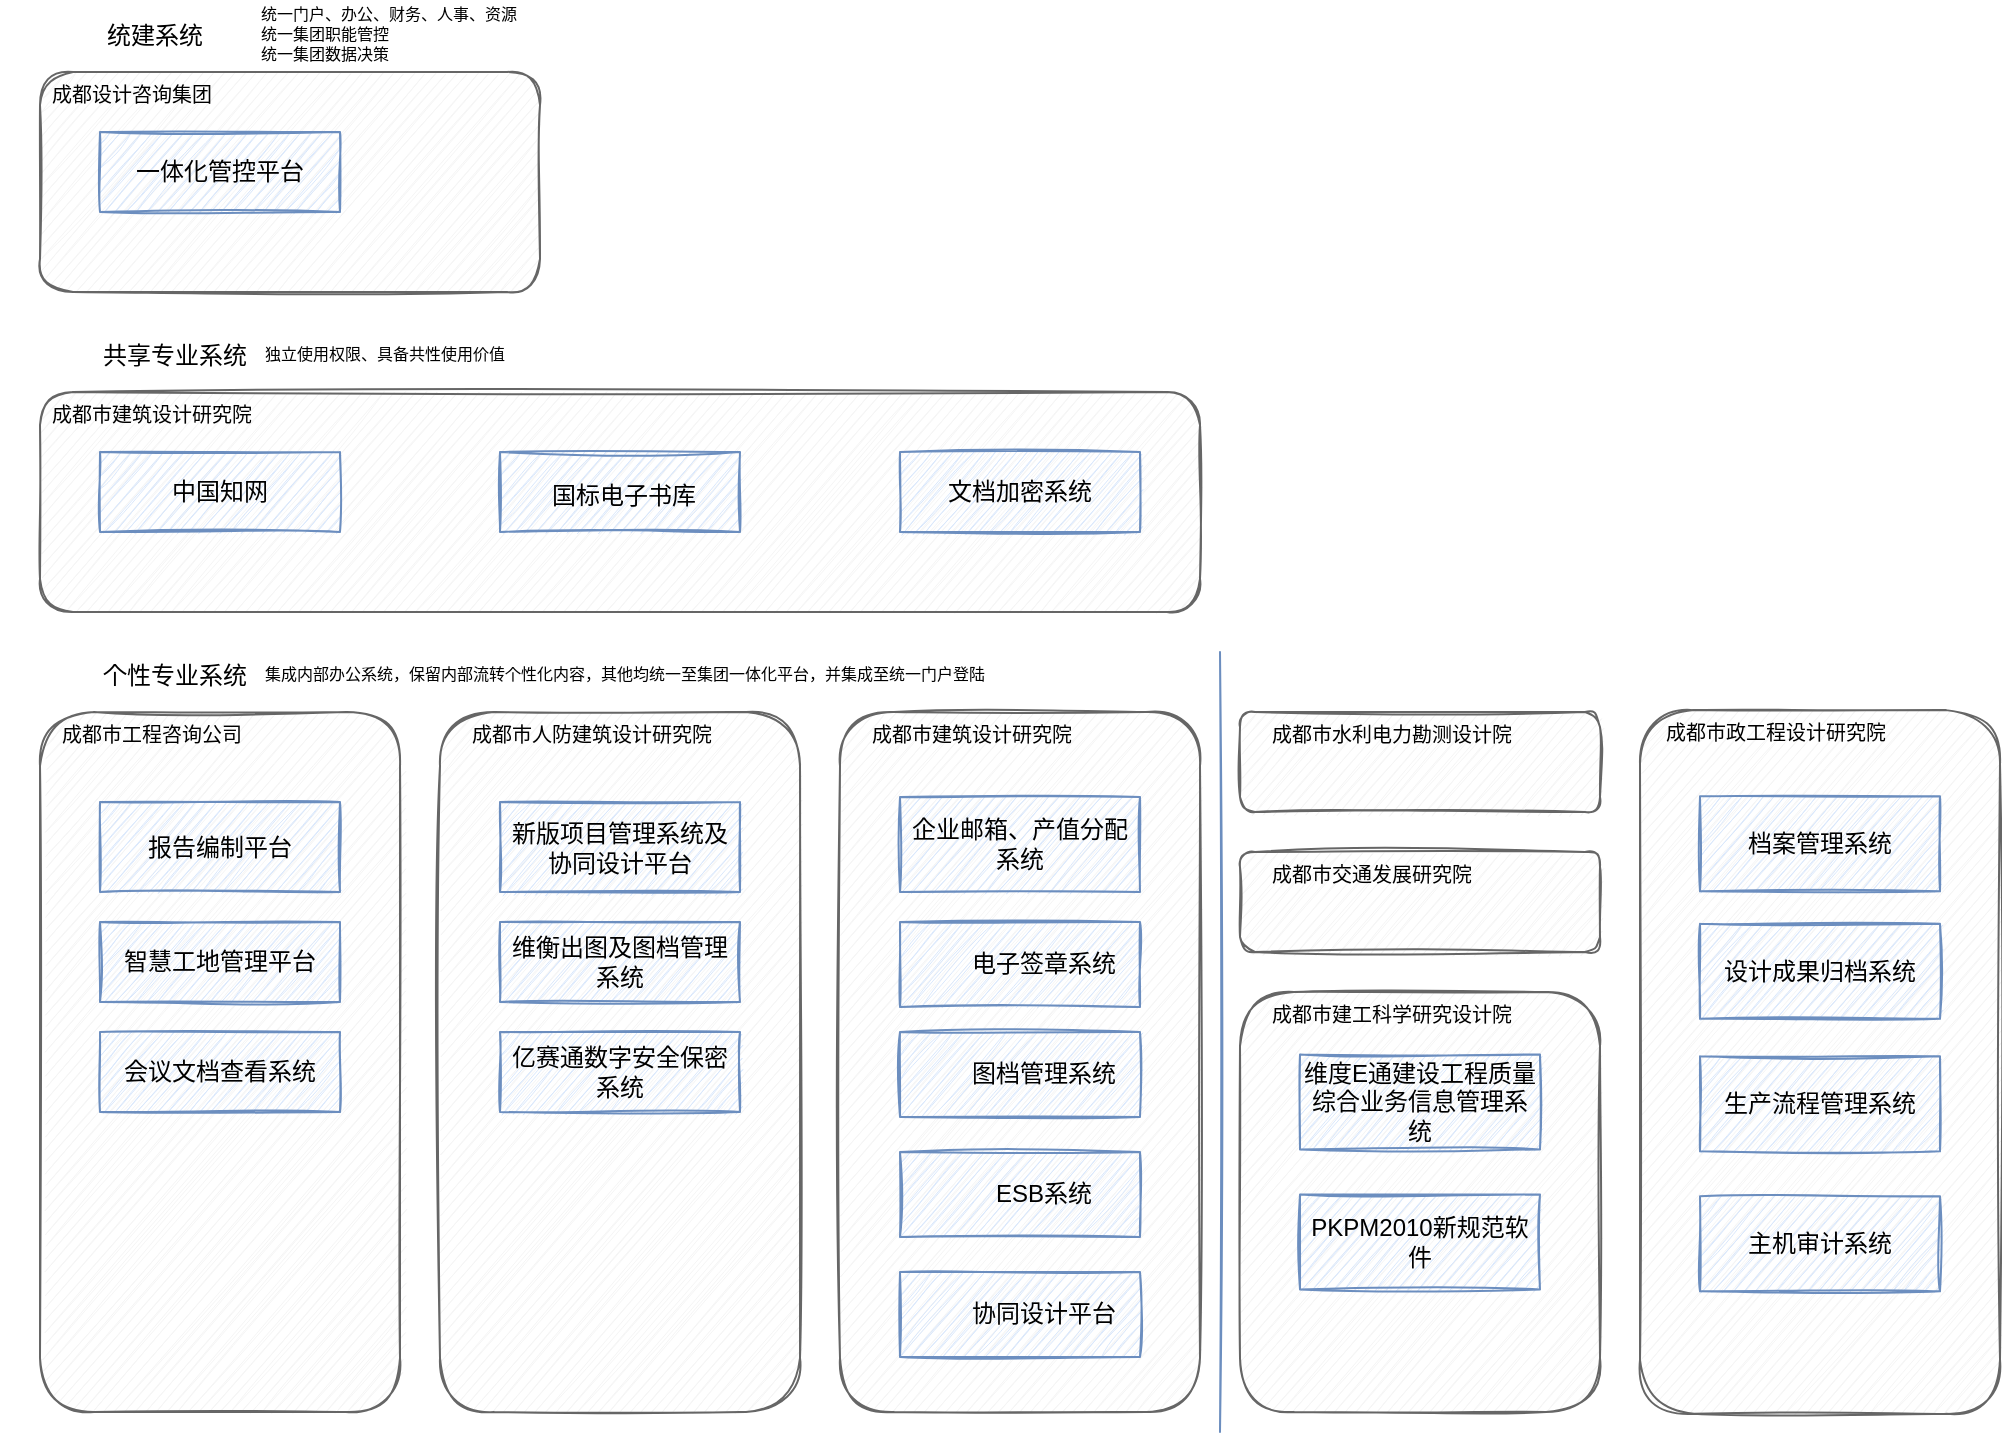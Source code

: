<mxfile version="16.1.2" type="github">
  <diagram id="Z3TUyO1uKxr_OHT_QOy0" name="第 1 页">
    <mxGraphModel dx="380" dy="683" grid="1" gridSize="10" guides="1" tooltips="1" connect="1" arrows="1" fold="1" page="1" pageScale="1" pageWidth="827" pageHeight="1169" background="none" math="0" shadow="0">
      <root>
        <mxCell id="0" />
        <mxCell id="1" parent="0" />
        <mxCell id="PeKls6Yjagie5iTTzEYD-18" value="" style="rounded=1;whiteSpace=wrap;html=1;sketch=1;fontSize=8;fillColor=#f5f5f5;strokeColor=#666666;fontColor=#333333;" parent="1" vertex="1">
          <mxGeometry x="40" y="480" width="180" height="350" as="geometry" />
        </mxCell>
        <mxCell id="PeKls6Yjagie5iTTzEYD-9" value="" style="rounded=1;whiteSpace=wrap;html=1;sketch=1;fontSize=8;fillColor=#f5f5f5;strokeColor=#666666;fontColor=#333333;" parent="1" vertex="1">
          <mxGeometry x="40" y="320" width="580" height="110" as="geometry" />
        </mxCell>
        <mxCell id="PeKls6Yjagie5iTTzEYD-1" value="&lt;span style=&quot;color: rgb(0 , 0 , 0) ; font-size: 12px ; font-style: normal ; font-weight: normal ; letter-spacing: normal ; text-align: justify ; text-indent: 24px ; text-transform: none ; word-spacing: 0px ; text-decoration: none ; display: inline ; float: none&quot;&gt;文档加密系统&lt;/span&gt;" style="rounded=0;whiteSpace=wrap;html=1;sketch=1;fillColor=#dae8fc;strokeColor=#6c8ebf;" parent="1" vertex="1">
          <mxGeometry x="470" y="350" width="120" height="40" as="geometry" />
        </mxCell>
        <mxCell id="PeKls6Yjagie5iTTzEYD-2" value="&lt;p class=&quot;p1&quot; style=&quot;margin: 0px ; text-indent: 24px ; font-stretch: normal ; line-height: normal ; font-family: &amp;quot;simsong&amp;quot;&quot;&gt;国标电子书库&lt;/p&gt;" style="rounded=0;whiteSpace=wrap;html=1;align=left;sketch=1;fillColor=#dae8fc;strokeColor=#6c8ebf;" parent="1" vertex="1">
          <mxGeometry x="270" y="350" width="120" height="40" as="geometry" />
        </mxCell>
        <mxCell id="PeKls6Yjagie5iTTzEYD-3" value="&lt;meta charset=&quot;utf-8&quot;&gt;&lt;span style=&quot;color: rgb(0, 0, 0); font-size: 12px; font-style: normal; font-weight: normal; letter-spacing: normal; text-align: justify; text-indent: 24px; text-transform: none; word-spacing: 0px; text-decoration: none; display: inline; float: none;&quot;&gt;中国知网&lt;/span&gt;" style="rounded=0;whiteSpace=wrap;html=1;sketch=1;fillColor=#dae8fc;strokeColor=#6c8ebf;" parent="1" vertex="1">
          <mxGeometry x="70" y="350" width="120" height="40" as="geometry" />
        </mxCell>
        <mxCell id="PeKls6Yjagie5iTTzEYD-4" value="&lt;p class=&quot;p1&quot; style=&quot;margin: 0px; text-align: justify; text-indent: 24px; font-stretch: normal; line-height: normal; font-family: simsong; font-size: 8px;&quot;&gt;独立使用权限、具备共性使用价值&lt;/p&gt;" style="text;html=1;align=center;verticalAlign=middle;resizable=0;points=[];autosize=1;strokeColor=none;fillColor=none;rounded=0;sketch=1;fontSize=8;" parent="1" vertex="1">
          <mxGeometry x="120" y="295" width="160" height="10" as="geometry" />
        </mxCell>
        <mxCell id="PeKls6Yjagie5iTTzEYD-5" value="&lt;span style=&quot;color: rgb(0, 0, 0); font-size: 12px; font-style: normal; font-weight: normal; letter-spacing: normal; text-indent: 24px; text-transform: none; word-spacing: 0px; text-decoration: none; display: inline; float: none;&quot;&gt;报告编制平台&lt;/span&gt;" style="rounded=0;whiteSpace=wrap;html=1;sketch=1;fillColor=#dae8fc;strokeColor=#6c8ebf;align=center;" parent="1" vertex="1">
          <mxGeometry x="70" y="525" width="120" height="45" as="geometry" />
        </mxCell>
        <mxCell id="PeKls6Yjagie5iTTzEYD-8" value="&lt;p class=&quot;p1&quot; style=&quot;margin: 0px ; text-align: justify ; text-indent: 24px ; font-stretch: normal ; line-height: normal ; font-family: &amp;#34;simsong&amp;#34;&quot;&gt;个性专业系统&lt;/p&gt;" style="text;html=1;align=center;verticalAlign=middle;resizable=0;points=[];autosize=1;strokeColor=none;fillColor=none;rounded=0;sketch=1;" parent="1" vertex="1">
          <mxGeometry x="40" y="450" width="110" height="20" as="geometry" />
        </mxCell>
        <mxCell id="PeKls6Yjagie5iTTzEYD-10" value="&lt;p class=&quot;p1&quot; style=&quot;margin: 0px; text-indent: 24px; font-stretch: normal; line-height: normal; font-family: simsong; font-size: 10px;&quot;&gt;成都市建筑设计研究院&lt;/p&gt;" style="text;html=1;align=left;verticalAlign=middle;resizable=0;points=[];autosize=1;rounded=0;sketch=1;fontSize=10;" parent="1" vertex="1">
          <mxGeometry x="20" y="320" width="140" height="20" as="geometry" />
        </mxCell>
        <mxCell id="PeKls6Yjagie5iTTzEYD-15" value="&lt;p class=&quot;p1&quot; style=&quot;margin: 0px ; text-align: justify ; text-indent: 24px ; font-stretch: normal ; line-height: normal ; font-family: &amp;#34;simsong&amp;#34;&quot;&gt;共享专业系统&lt;/p&gt;" style="text;html=1;align=center;verticalAlign=middle;resizable=0;points=[];autosize=1;strokeColor=none;fillColor=none;rounded=0;sketch=1;" parent="1" vertex="1">
          <mxGeometry x="40" y="290" width="110" height="20" as="geometry" />
        </mxCell>
        <mxCell id="PeKls6Yjagie5iTTzEYD-19" value="&lt;p class=&quot;p1&quot; style=&quot;margin: 0px ; text-indent: 24px ; font-stretch: normal ; line-height: normal ; font-family: &amp;#34;simsong&amp;#34; ; font-size: 10px&quot;&gt;成都市工程咨询公司&lt;/p&gt;" style="text;html=1;align=left;verticalAlign=middle;resizable=0;points=[];autosize=1;rounded=0;sketch=1;fontSize=10;" parent="1" vertex="1">
          <mxGeometry x="25" y="480" width="130" height="20" as="geometry" />
        </mxCell>
        <mxCell id="PeKls6Yjagie5iTTzEYD-20" value="" style="rounded=1;whiteSpace=wrap;html=1;sketch=1;fontSize=8;fillColor=#f5f5f5;strokeColor=#666666;fontColor=#333333;" parent="1" vertex="1">
          <mxGeometry x="240" y="480" width="180" height="350" as="geometry" />
        </mxCell>
        <mxCell id="PeKls6Yjagie5iTTzEYD-21" value="&lt;p class=&quot;p1&quot; style=&quot;margin: 0px ; text-indent: 24px ; font-stretch: normal ; line-height: normal ; font-family: &amp;#34;simsong&amp;#34; ; font-size: 10px&quot;&gt;成都市人防建筑设计研究院&lt;/p&gt;" style="text;html=1;align=left;verticalAlign=middle;resizable=0;points=[];autosize=1;rounded=0;sketch=1;fontSize=10;" parent="1" vertex="1">
          <mxGeometry x="230" y="480" width="160" height="20" as="geometry" />
        </mxCell>
        <mxCell id="PeKls6Yjagie5iTTzEYD-22" value="" style="rounded=1;whiteSpace=wrap;html=1;sketch=1;fontSize=8;fillColor=#f5f5f5;strokeColor=#666666;fontColor=#333333;" parent="1" vertex="1">
          <mxGeometry x="440" y="480" width="180" height="350" as="geometry" />
        </mxCell>
        <mxCell id="PeKls6Yjagie5iTTzEYD-23" value="&lt;p class=&quot;p1&quot; style=&quot;margin: 0px ; text-indent: 24px ; font-stretch: normal ; line-height: normal ; font-family: &amp;#34;simsong&amp;#34; ; font-size: 10px&quot;&gt;成都市建筑设计研究院&lt;/p&gt;" style="text;html=1;align=left;verticalAlign=middle;resizable=0;points=[];autosize=1;rounded=0;sketch=1;fontSize=10;" parent="1" vertex="1">
          <mxGeometry x="430" y="480" width="140" height="20" as="geometry" />
        </mxCell>
        <mxCell id="PeKls6Yjagie5iTTzEYD-24" value="&lt;span style=&quot;color: rgb(0, 0, 0); font-size: 12px; font-style: normal; font-weight: normal; letter-spacing: normal; text-indent: 24px; text-transform: none; word-spacing: 0px; text-decoration: none; display: inline; float: none;&quot;&gt;智慧工地管理平台&lt;/span&gt;" style="rounded=0;whiteSpace=wrap;html=1;sketch=1;fillColor=#dae8fc;strokeColor=#6c8ebf;align=center;" parent="1" vertex="1">
          <mxGeometry x="70" y="585" width="120" height="40" as="geometry" />
        </mxCell>
        <mxCell id="PeKls6Yjagie5iTTzEYD-25" value="&lt;span style=&quot;color: rgb(0, 0, 0); font-size: 12px; font-style: normal; font-weight: normal; letter-spacing: normal; text-indent: 24px; text-transform: none; word-spacing: 0px; text-decoration: none; display: inline; float: none;&quot;&gt;会议文档查看系统&lt;/span&gt;" style="rounded=0;whiteSpace=wrap;html=1;sketch=1;fillColor=#dae8fc;strokeColor=#6c8ebf;align=center;" parent="1" vertex="1">
          <mxGeometry x="70" y="640" width="120" height="40" as="geometry" />
        </mxCell>
        <mxCell id="PeKls6Yjagie5iTTzEYD-26" value="&lt;span style=&quot;color: rgb(0 , 0 , 0) ; font-size: 12px ; font-style: normal ; font-weight: normal ; letter-spacing: normal ; text-align: justify ; text-indent: 24px ; text-transform: none ; word-spacing: 0px ; text-decoration: none ; display: inline ; float: none&quot;&gt;新版项目管理系统及协同设计平台&lt;/span&gt;" style="rounded=0;whiteSpace=wrap;html=1;sketch=1;fillColor=#dae8fc;strokeColor=#6c8ebf;" parent="1" vertex="1">
          <mxGeometry x="270" y="525" width="120" height="45" as="geometry" />
        </mxCell>
        <mxCell id="PeKls6Yjagie5iTTzEYD-27" value="&lt;span style=&quot;color: rgb(0 , 0 , 0) ; font-size: 12px ; font-style: normal ; font-weight: normal ; letter-spacing: normal ; text-align: justify ; text-indent: 24px ; text-transform: none ; word-spacing: 0px ; text-decoration: none ; display: inline ; float: none&quot;&gt;维衡出图及图档管理系统&lt;/span&gt;" style="rounded=0;whiteSpace=wrap;html=1;sketch=1;fillColor=#dae8fc;strokeColor=#6c8ebf;" parent="1" vertex="1">
          <mxGeometry x="270" y="585" width="120" height="40" as="geometry" />
        </mxCell>
        <mxCell id="PeKls6Yjagie5iTTzEYD-28" value="&lt;span style=&quot;color: rgb(0 , 0 , 0) ; font-size: 12px ; font-style: normal ; font-weight: normal ; letter-spacing: normal ; text-align: justify ; text-indent: 24px ; text-transform: none ; word-spacing: 0px ; text-decoration: none ; display: inline ; float: none&quot;&gt;亿赛通数字安全保密系统&lt;/span&gt;" style="rounded=0;whiteSpace=wrap;html=1;sketch=1;fillColor=#dae8fc;strokeColor=#6c8ebf;" parent="1" vertex="1">
          <mxGeometry x="270" y="640" width="120" height="40" as="geometry" />
        </mxCell>
        <mxCell id="PeKls6Yjagie5iTTzEYD-29" value="&lt;span style=&quot;color: rgb(0 , 0 , 0) ; font-size: 12px ; font-style: normal ; font-weight: normal ; letter-spacing: normal ; text-align: justify ; text-indent: 24px ; text-transform: none ; word-spacing: 0px ; text-decoration: none ; display: inline ; float: none&quot;&gt;企业邮箱、产值分配系统&lt;/span&gt;" style="rounded=0;whiteSpace=wrap;html=1;sketch=1;fillColor=#dae8fc;strokeColor=#6c8ebf;" parent="1" vertex="1">
          <mxGeometry x="470" y="522.5" width="120" height="47.5" as="geometry" />
        </mxCell>
        <mxCell id="PeKls6Yjagie5iTTzEYD-30" value="&lt;div style=&quot;text-indent: 24px;&quot;&gt;&lt;span&gt;电子签章系统&lt;/span&gt;&lt;/div&gt;" style="rounded=0;whiteSpace=wrap;html=1;sketch=1;fillColor=#dae8fc;strokeColor=#6c8ebf;align=center;" parent="1" vertex="1">
          <mxGeometry x="470" y="585" width="120" height="42.5" as="geometry" />
        </mxCell>
        <mxCell id="PeKls6Yjagie5iTTzEYD-31" value="&lt;div style=&quot;text-indent: 24px;&quot;&gt;&lt;span&gt;图档管理系统&lt;/span&gt;&lt;/div&gt;" style="rounded=0;whiteSpace=wrap;html=1;sketch=1;fillColor=#dae8fc;strokeColor=#6c8ebf;align=center;" parent="1" vertex="1">
          <mxGeometry x="470" y="640" width="120" height="42.5" as="geometry" />
        </mxCell>
        <mxCell id="PeKls6Yjagie5iTTzEYD-32" value="&lt;div style=&quot;text-indent: 24px&quot;&gt;&lt;span&gt;ESB系统&lt;/span&gt;&lt;/div&gt;" style="rounded=0;whiteSpace=wrap;html=1;sketch=1;fillColor=#dae8fc;strokeColor=#6c8ebf;align=center;" parent="1" vertex="1">
          <mxGeometry x="470" y="700" width="120" height="42.5" as="geometry" />
        </mxCell>
        <mxCell id="PeKls6Yjagie5iTTzEYD-33" value="&lt;div style=&quot;text-indent: 24px&quot;&gt;协同设计平台&lt;/div&gt;" style="rounded=0;whiteSpace=wrap;html=1;sketch=1;fillColor=#dae8fc;strokeColor=#6c8ebf;align=center;" parent="1" vertex="1">
          <mxGeometry x="470" y="760" width="120" height="42.5" as="geometry" />
        </mxCell>
        <mxCell id="PeKls6Yjagie5iTTzEYD-34" value="&lt;p class=&quot;p1&quot; style=&quot;margin: 0px ; text-align: justify ; text-indent: 24px ; font-stretch: normal ; line-height: normal ; font-family: &amp;#34;simsong&amp;#34; ; font-size: 8px&quot;&gt;集成内部办公系统，保留内部流转个性化内容，其他均统一至集团一体化平台，并集成至统一门户登陆&lt;/p&gt;" style="text;html=1;align=center;verticalAlign=middle;resizable=0;points=[];autosize=1;strokeColor=none;fillColor=none;rounded=0;sketch=1;fontSize=8;" parent="1" vertex="1">
          <mxGeometry x="120" y="455" width="400" height="10" as="geometry" />
        </mxCell>
        <mxCell id="PeKls6Yjagie5iTTzEYD-35" value="" style="rounded=1;whiteSpace=wrap;html=1;sketch=1;fontSize=8;fillColor=#f5f5f5;strokeColor=#666666;fontColor=#333333;" parent="1" vertex="1">
          <mxGeometry x="640" y="480" width="180" height="50" as="geometry" />
        </mxCell>
        <mxCell id="PeKls6Yjagie5iTTzEYD-36" value="&lt;p class=&quot;p1&quot; style=&quot;margin: 0px ; text-indent: 24px ; font-stretch: normal ; line-height: normal ; font-family: &amp;#34;simsong&amp;#34; ; font-size: 10px&quot;&gt;成都市水利电力勘测设计院&lt;/p&gt;" style="text;html=1;align=left;verticalAlign=middle;resizable=0;points=[];autosize=1;rounded=0;sketch=1;fontSize=10;" parent="1" vertex="1">
          <mxGeometry x="630" y="480" width="160" height="20" as="geometry" />
        </mxCell>
        <mxCell id="PeKls6Yjagie5iTTzEYD-37" value="" style="rounded=1;whiteSpace=wrap;html=1;sketch=1;fontSize=8;fillColor=#f5f5f5;strokeColor=#666666;fontColor=#333333;" parent="1" vertex="1">
          <mxGeometry x="640" y="550" width="180" height="50" as="geometry" />
        </mxCell>
        <mxCell id="PeKls6Yjagie5iTTzEYD-38" value="&lt;p class=&quot;p1&quot; style=&quot;margin: 0px ; text-indent: 24px ; font-stretch: normal ; line-height: normal ; font-family: &amp;#34;simsong&amp;#34; ; font-size: 10px&quot;&gt;成都市交通发展研究院&lt;/p&gt;" style="text;html=1;align=left;verticalAlign=middle;resizable=0;points=[];autosize=1;rounded=0;sketch=1;fontSize=10;" parent="1" vertex="1">
          <mxGeometry x="630" y="550" width="140" height="20" as="geometry" />
        </mxCell>
        <mxCell id="PeKls6Yjagie5iTTzEYD-39" value="" style="rounded=1;whiteSpace=wrap;html=1;sketch=1;fontSize=8;fillColor=#f5f5f5;strokeColor=#666666;fontColor=#333333;" parent="1" vertex="1">
          <mxGeometry x="640" y="620" width="180" height="210" as="geometry" />
        </mxCell>
        <mxCell id="PeKls6Yjagie5iTTzEYD-40" value="&lt;p class=&quot;p1&quot; style=&quot;margin: 0px ; text-indent: 24px ; font-stretch: normal ; line-height: normal ; font-family: &amp;#34;simsong&amp;#34; ; font-size: 10px&quot;&gt;成都市建工科学研究设计院&lt;/p&gt;" style="text;html=1;align=left;verticalAlign=middle;resizable=0;points=[];autosize=1;rounded=0;sketch=1;fontSize=10;" parent="1" vertex="1">
          <mxGeometry x="630" y="620" width="160" height="20" as="geometry" />
        </mxCell>
        <mxCell id="PeKls6Yjagie5iTTzEYD-41" value="" style="rounded=1;whiteSpace=wrap;html=1;sketch=1;fontSize=8;fillColor=#f5f5f5;strokeColor=#666666;fontColor=#333333;" parent="1" vertex="1">
          <mxGeometry x="840" y="479.06" width="180" height="351.87" as="geometry" />
        </mxCell>
        <mxCell id="PeKls6Yjagie5iTTzEYD-42" value="&lt;p class=&quot;p1&quot; style=&quot;margin: 0px ; text-indent: 24px ; font-stretch: normal ; line-height: normal ; font-family: &amp;#34;simsong&amp;#34; ; font-size: 10px&quot;&gt;成都市政工程设计研究院&lt;/p&gt;" style="text;html=1;align=left;verticalAlign=middle;resizable=0;points=[];autosize=1;rounded=0;sketch=1;fontSize=10;" parent="1" vertex="1">
          <mxGeometry x="827" y="479.06" width="150" height="20" as="geometry" />
        </mxCell>
        <mxCell id="PeKls6Yjagie5iTTzEYD-43" value="&lt;span style=&quot;color: rgb(0 , 0 , 0) ; font-size: 12px ; font-style: normal ; font-weight: normal ; letter-spacing: normal ; text-align: justify ; text-indent: 24px ; text-transform: none ; word-spacing: 0px ; text-decoration: none ; display: inline ; float: none&quot;&gt;档案管理系统&lt;/span&gt;" style="rounded=0;whiteSpace=wrap;html=1;sketch=1;fillColor=#dae8fc;strokeColor=#6c8ebf;" parent="1" vertex="1">
          <mxGeometry x="870" y="522.18" width="120" height="47.5" as="geometry" />
        </mxCell>
        <mxCell id="PeKls6Yjagie5iTTzEYD-44" value="&lt;span style=&quot;color: rgb(0 , 0 , 0) ; font-size: 12px ; font-style: normal ; font-weight: normal ; letter-spacing: normal ; text-align: justify ; text-indent: 24px ; text-transform: none ; word-spacing: 0px ; text-decoration: none ; display: inline ; float: none&quot;&gt;设计成果归档系统&lt;/span&gt;" style="rounded=0;whiteSpace=wrap;html=1;sketch=1;fillColor=#dae8fc;strokeColor=#6c8ebf;" parent="1" vertex="1">
          <mxGeometry x="870" y="585.93" width="120" height="47.5" as="geometry" />
        </mxCell>
        <mxCell id="PeKls6Yjagie5iTTzEYD-45" value="&lt;span style=&quot;color: rgb(0 , 0 , 0) ; font-size: 12px ; font-style: normal ; font-weight: normal ; letter-spacing: normal ; text-align: justify ; text-indent: 24px ; text-transform: none ; word-spacing: 0px ; text-decoration: none ; display: inline ; float: none&quot;&gt;生产流程管理系统&lt;/span&gt;" style="rounded=0;whiteSpace=wrap;html=1;sketch=1;fillColor=#dae8fc;strokeColor=#6c8ebf;" parent="1" vertex="1">
          <mxGeometry x="870" y="652.18" width="120" height="47.5" as="geometry" />
        </mxCell>
        <mxCell id="PeKls6Yjagie5iTTzEYD-46" value="&lt;span style=&quot;color: rgb(0 , 0 , 0) ; font-size: 12px ; font-style: normal ; font-weight: normal ; letter-spacing: normal ; text-align: justify ; text-indent: 24px ; text-transform: none ; word-spacing: 0px ; text-decoration: none ; display: inline ; float: none&quot;&gt;主机审计系统&lt;/span&gt;" style="rounded=0;whiteSpace=wrap;html=1;sketch=1;fillColor=#dae8fc;strokeColor=#6c8ebf;" parent="1" vertex="1">
          <mxGeometry x="870" y="722.18" width="120" height="47.5" as="geometry" />
        </mxCell>
        <mxCell id="PeKls6Yjagie5iTTzEYD-47" value="&lt;span style=&quot;color: rgb(0 , 0 , 0) ; font-size: 12px ; font-style: normal ; font-weight: normal ; letter-spacing: normal ; text-align: justify ; text-indent: 24px ; text-transform: none ; word-spacing: 0px ; text-decoration: none ; display: inline ; float: none&quot;&gt;维度E通建设工程质量综合业务信息管理系统&lt;/span&gt;" style="rounded=0;whiteSpace=wrap;html=1;sketch=1;fillColor=#dae8fc;strokeColor=#6c8ebf;" parent="1" vertex="1">
          <mxGeometry x="670" y="651.25" width="120" height="47.5" as="geometry" />
        </mxCell>
        <mxCell id="PeKls6Yjagie5iTTzEYD-48" value="&lt;span style=&quot;color: rgb(0 , 0 , 0) ; font-size: 12px ; font-style: normal ; font-weight: normal ; letter-spacing: normal ; text-align: justify ; text-indent: 24px ; text-transform: none ; word-spacing: 0px ; text-decoration: none ; display: inline ; float: none&quot;&gt;PKPM2010新规范软件&lt;/span&gt;" style="rounded=0;whiteSpace=wrap;html=1;sketch=1;fillColor=#dae8fc;strokeColor=#6c8ebf;" parent="1" vertex="1">
          <mxGeometry x="670" y="721.25" width="120" height="47.5" as="geometry" />
        </mxCell>
        <mxCell id="PeKls6Yjagie5iTTzEYD-49" value="&lt;p class=&quot;p1&quot; style=&quot;margin: 0px ; text-align: justify ; text-indent: 24px ; font-stretch: normal ; line-height: normal ; font-family: &amp;#34;simsong&amp;#34; ; font-size: 8px&quot;&gt;统一门户、办公、财务、人事、资源&lt;/p&gt;" style="text;html=1;align=center;verticalAlign=middle;resizable=0;points=[];autosize=1;strokeColor=none;fillColor=none;rounded=0;sketch=1;fontSize=8;" parent="1" vertex="1">
          <mxGeometry x="117" y="125" width="170" height="10" as="geometry" />
        </mxCell>
        <mxCell id="PeKls6Yjagie5iTTzEYD-50" value="&lt;p class=&quot;p1&quot; style=&quot;margin: 0px ; text-align: justify ; text-indent: 24px ; font-stretch: normal ; line-height: normal ; font-family: &amp;#34;simsong&amp;#34;&quot;&gt;统建系统&lt;/p&gt;" style="text;html=1;align=center;verticalAlign=middle;resizable=0;points=[];autosize=1;strokeColor=none;fillColor=none;rounded=0;sketch=1;" parent="1" vertex="1">
          <mxGeometry x="40" y="130" width="90" height="20" as="geometry" />
        </mxCell>
        <mxCell id="PeKls6Yjagie5iTTzEYD-51" value="" style="rounded=1;whiteSpace=wrap;html=1;sketch=1;fontSize=8;fillColor=#f5f5f5;strokeColor=#666666;fontColor=#333333;" parent="1" vertex="1">
          <mxGeometry x="40" y="160" width="250" height="110" as="geometry" />
        </mxCell>
        <mxCell id="PeKls6Yjagie5iTTzEYD-54" value="&lt;span style=&quot;color: rgb(0 , 0 , 0) ; font-size: 12px ; font-style: normal ; font-weight: normal ; letter-spacing: normal ; text-align: justify ; text-indent: 24px ; text-transform: none ; word-spacing: 0px ; text-decoration: none ; display: inline ; float: none&quot;&gt;一体化管控平台&lt;/span&gt;" style="rounded=0;whiteSpace=wrap;html=1;sketch=1;fillColor=#dae8fc;strokeColor=#6c8ebf;" parent="1" vertex="1">
          <mxGeometry x="70" y="190" width="120" height="40" as="geometry" />
        </mxCell>
        <mxCell id="PeKls6Yjagie5iTTzEYD-55" value="&lt;p class=&quot;p1&quot; style=&quot;margin: 0px ; text-indent: 24px ; font-stretch: normal ; line-height: normal ; font-family: &amp;#34;simsong&amp;#34; ; font-size: 10px&quot;&gt;成都设计咨询集团&lt;/p&gt;" style="text;html=1;align=left;verticalAlign=middle;resizable=0;points=[];autosize=1;rounded=0;sketch=1;fontSize=10;" parent="1" vertex="1">
          <mxGeometry x="20" y="160" width="120" height="20" as="geometry" />
        </mxCell>
        <mxCell id="PeKls6Yjagie5iTTzEYD-56" value="&lt;p class=&quot;p1&quot; style=&quot;margin: 0px ; text-align: justify ; text-indent: 24px ; font-stretch: normal ; line-height: normal ; font-family: &amp;#34;simsong&amp;#34; ; font-size: 8px&quot;&gt;统一集团职能管控&lt;/p&gt;" style="text;html=1;align=center;verticalAlign=middle;resizable=0;points=[];autosize=1;strokeColor=none;fillColor=none;rounded=0;sketch=1;fontSize=8;" parent="1" vertex="1">
          <mxGeometry x="120" y="135" width="100" height="10" as="geometry" />
        </mxCell>
        <mxCell id="PeKls6Yjagie5iTTzEYD-57" value="&lt;p class=&quot;p1&quot; style=&quot;margin: 0px ; text-align: justify ; text-indent: 24px ; font-stretch: normal ; line-height: normal ; font-family: &amp;#34;simsong&amp;#34; ; font-size: 8px&quot;&gt;统一集团数据决策&lt;/p&gt;" style="text;html=1;align=center;verticalAlign=middle;resizable=0;points=[];autosize=1;strokeColor=none;fillColor=none;rounded=0;sketch=1;fontSize=8;" parent="1" vertex="1">
          <mxGeometry x="120" y="145" width="100" height="10" as="geometry" />
        </mxCell>
        <mxCell id="PeKls6Yjagie5iTTzEYD-59" value="" style="endArrow=none;html=1;sketch=1;fontSize=10;strokeWidth=1;rounded=1;fillColor=#dae8fc;strokeColor=#6c8ebf;" parent="1" edge="1">
          <mxGeometry width="50" height="50" relative="1" as="geometry">
            <mxPoint x="630" y="840" as="sourcePoint" />
            <mxPoint x="630" y="450" as="targetPoint" />
          </mxGeometry>
        </mxCell>
      </root>
    </mxGraphModel>
  </diagram>
</mxfile>
